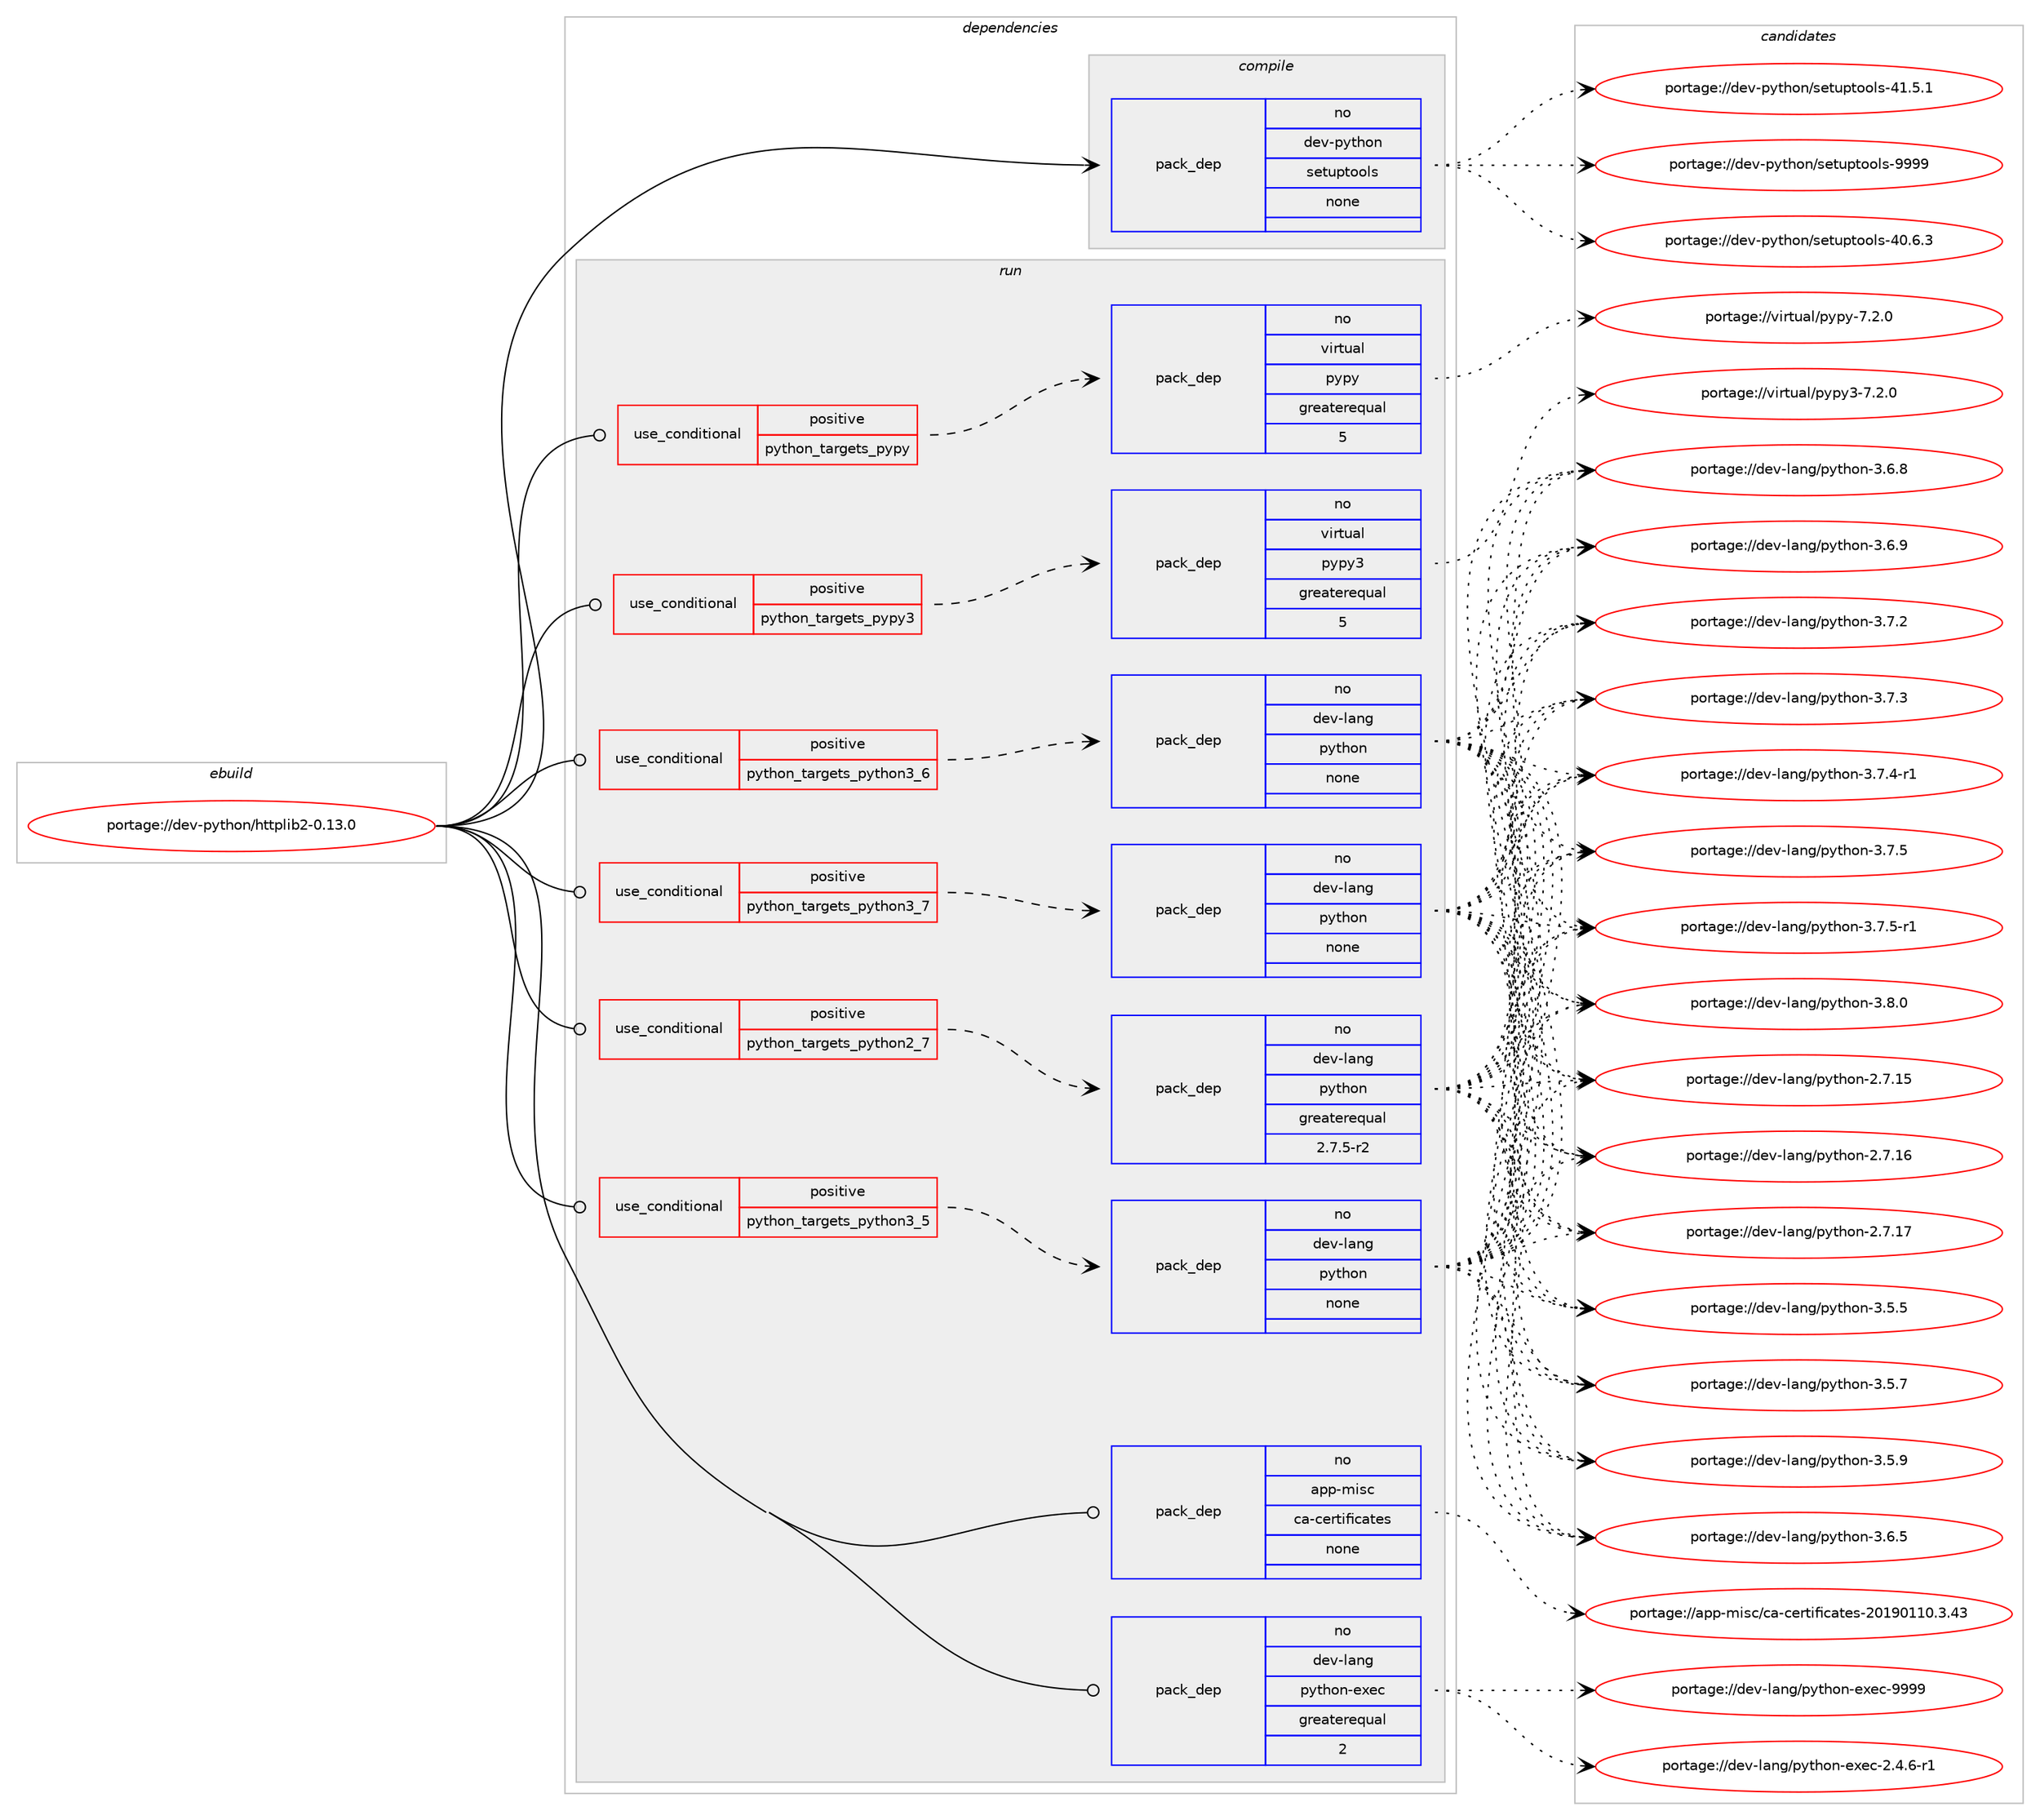 digraph prolog {

# *************
# Graph options
# *************

newrank=true;
concentrate=true;
compound=true;
graph [rankdir=LR,fontname=Helvetica,fontsize=10,ranksep=1.5];#, ranksep=2.5, nodesep=0.2];
edge  [arrowhead=vee];
node  [fontname=Helvetica,fontsize=10];

# **********
# The ebuild
# **********

subgraph cluster_leftcol {
color=gray;
rank=same;
label=<<i>ebuild</i>>;
id [label="portage://dev-python/httplib2-0.13.0", color=red, width=4, href="../dev-python/httplib2-0.13.0.svg"];
}

# ****************
# The dependencies
# ****************

subgraph cluster_midcol {
color=gray;
label=<<i>dependencies</i>>;
subgraph cluster_compile {
fillcolor="#eeeeee";
style=filled;
label=<<i>compile</i>>;
subgraph pack110395 {
dependency143546 [label=<<TABLE BORDER="0" CELLBORDER="1" CELLSPACING="0" CELLPADDING="4" WIDTH="220"><TR><TD ROWSPAN="6" CELLPADDING="30">pack_dep</TD></TR><TR><TD WIDTH="110">no</TD></TR><TR><TD>dev-python</TD></TR><TR><TD>setuptools</TD></TR><TR><TD>none</TD></TR><TR><TD></TD></TR></TABLE>>, shape=none, color=blue];
}
id:e -> dependency143546:w [weight=20,style="solid",arrowhead="vee"];
}
subgraph cluster_compileandrun {
fillcolor="#eeeeee";
style=filled;
label=<<i>compile and run</i>>;
}
subgraph cluster_run {
fillcolor="#eeeeee";
style=filled;
label=<<i>run</i>>;
subgraph cond29831 {
dependency143547 [label=<<TABLE BORDER="0" CELLBORDER="1" CELLSPACING="0" CELLPADDING="4"><TR><TD ROWSPAN="3" CELLPADDING="10">use_conditional</TD></TR><TR><TD>positive</TD></TR><TR><TD>python_targets_pypy</TD></TR></TABLE>>, shape=none, color=red];
subgraph pack110396 {
dependency143548 [label=<<TABLE BORDER="0" CELLBORDER="1" CELLSPACING="0" CELLPADDING="4" WIDTH="220"><TR><TD ROWSPAN="6" CELLPADDING="30">pack_dep</TD></TR><TR><TD WIDTH="110">no</TD></TR><TR><TD>virtual</TD></TR><TR><TD>pypy</TD></TR><TR><TD>greaterequal</TD></TR><TR><TD>5</TD></TR></TABLE>>, shape=none, color=blue];
}
dependency143547:e -> dependency143548:w [weight=20,style="dashed",arrowhead="vee"];
}
id:e -> dependency143547:w [weight=20,style="solid",arrowhead="odot"];
subgraph cond29832 {
dependency143549 [label=<<TABLE BORDER="0" CELLBORDER="1" CELLSPACING="0" CELLPADDING="4"><TR><TD ROWSPAN="3" CELLPADDING="10">use_conditional</TD></TR><TR><TD>positive</TD></TR><TR><TD>python_targets_pypy3</TD></TR></TABLE>>, shape=none, color=red];
subgraph pack110397 {
dependency143550 [label=<<TABLE BORDER="0" CELLBORDER="1" CELLSPACING="0" CELLPADDING="4" WIDTH="220"><TR><TD ROWSPAN="6" CELLPADDING="30">pack_dep</TD></TR><TR><TD WIDTH="110">no</TD></TR><TR><TD>virtual</TD></TR><TR><TD>pypy3</TD></TR><TR><TD>greaterequal</TD></TR><TR><TD>5</TD></TR></TABLE>>, shape=none, color=blue];
}
dependency143549:e -> dependency143550:w [weight=20,style="dashed",arrowhead="vee"];
}
id:e -> dependency143549:w [weight=20,style="solid",arrowhead="odot"];
subgraph cond29833 {
dependency143551 [label=<<TABLE BORDER="0" CELLBORDER="1" CELLSPACING="0" CELLPADDING="4"><TR><TD ROWSPAN="3" CELLPADDING="10">use_conditional</TD></TR><TR><TD>positive</TD></TR><TR><TD>python_targets_python2_7</TD></TR></TABLE>>, shape=none, color=red];
subgraph pack110398 {
dependency143552 [label=<<TABLE BORDER="0" CELLBORDER="1" CELLSPACING="0" CELLPADDING="4" WIDTH="220"><TR><TD ROWSPAN="6" CELLPADDING="30">pack_dep</TD></TR><TR><TD WIDTH="110">no</TD></TR><TR><TD>dev-lang</TD></TR><TR><TD>python</TD></TR><TR><TD>greaterequal</TD></TR><TR><TD>2.7.5-r2</TD></TR></TABLE>>, shape=none, color=blue];
}
dependency143551:e -> dependency143552:w [weight=20,style="dashed",arrowhead="vee"];
}
id:e -> dependency143551:w [weight=20,style="solid",arrowhead="odot"];
subgraph cond29834 {
dependency143553 [label=<<TABLE BORDER="0" CELLBORDER="1" CELLSPACING="0" CELLPADDING="4"><TR><TD ROWSPAN="3" CELLPADDING="10">use_conditional</TD></TR><TR><TD>positive</TD></TR><TR><TD>python_targets_python3_5</TD></TR></TABLE>>, shape=none, color=red];
subgraph pack110399 {
dependency143554 [label=<<TABLE BORDER="0" CELLBORDER="1" CELLSPACING="0" CELLPADDING="4" WIDTH="220"><TR><TD ROWSPAN="6" CELLPADDING="30">pack_dep</TD></TR><TR><TD WIDTH="110">no</TD></TR><TR><TD>dev-lang</TD></TR><TR><TD>python</TD></TR><TR><TD>none</TD></TR><TR><TD></TD></TR></TABLE>>, shape=none, color=blue];
}
dependency143553:e -> dependency143554:w [weight=20,style="dashed",arrowhead="vee"];
}
id:e -> dependency143553:w [weight=20,style="solid",arrowhead="odot"];
subgraph cond29835 {
dependency143555 [label=<<TABLE BORDER="0" CELLBORDER="1" CELLSPACING="0" CELLPADDING="4"><TR><TD ROWSPAN="3" CELLPADDING="10">use_conditional</TD></TR><TR><TD>positive</TD></TR><TR><TD>python_targets_python3_6</TD></TR></TABLE>>, shape=none, color=red];
subgraph pack110400 {
dependency143556 [label=<<TABLE BORDER="0" CELLBORDER="1" CELLSPACING="0" CELLPADDING="4" WIDTH="220"><TR><TD ROWSPAN="6" CELLPADDING="30">pack_dep</TD></TR><TR><TD WIDTH="110">no</TD></TR><TR><TD>dev-lang</TD></TR><TR><TD>python</TD></TR><TR><TD>none</TD></TR><TR><TD></TD></TR></TABLE>>, shape=none, color=blue];
}
dependency143555:e -> dependency143556:w [weight=20,style="dashed",arrowhead="vee"];
}
id:e -> dependency143555:w [weight=20,style="solid",arrowhead="odot"];
subgraph cond29836 {
dependency143557 [label=<<TABLE BORDER="0" CELLBORDER="1" CELLSPACING="0" CELLPADDING="4"><TR><TD ROWSPAN="3" CELLPADDING="10">use_conditional</TD></TR><TR><TD>positive</TD></TR><TR><TD>python_targets_python3_7</TD></TR></TABLE>>, shape=none, color=red];
subgraph pack110401 {
dependency143558 [label=<<TABLE BORDER="0" CELLBORDER="1" CELLSPACING="0" CELLPADDING="4" WIDTH="220"><TR><TD ROWSPAN="6" CELLPADDING="30">pack_dep</TD></TR><TR><TD WIDTH="110">no</TD></TR><TR><TD>dev-lang</TD></TR><TR><TD>python</TD></TR><TR><TD>none</TD></TR><TR><TD></TD></TR></TABLE>>, shape=none, color=blue];
}
dependency143557:e -> dependency143558:w [weight=20,style="dashed",arrowhead="vee"];
}
id:e -> dependency143557:w [weight=20,style="solid",arrowhead="odot"];
subgraph pack110402 {
dependency143559 [label=<<TABLE BORDER="0" CELLBORDER="1" CELLSPACING="0" CELLPADDING="4" WIDTH="220"><TR><TD ROWSPAN="6" CELLPADDING="30">pack_dep</TD></TR><TR><TD WIDTH="110">no</TD></TR><TR><TD>app-misc</TD></TR><TR><TD>ca-certificates</TD></TR><TR><TD>none</TD></TR><TR><TD></TD></TR></TABLE>>, shape=none, color=blue];
}
id:e -> dependency143559:w [weight=20,style="solid",arrowhead="odot"];
subgraph pack110403 {
dependency143560 [label=<<TABLE BORDER="0" CELLBORDER="1" CELLSPACING="0" CELLPADDING="4" WIDTH="220"><TR><TD ROWSPAN="6" CELLPADDING="30">pack_dep</TD></TR><TR><TD WIDTH="110">no</TD></TR><TR><TD>dev-lang</TD></TR><TR><TD>python-exec</TD></TR><TR><TD>greaterequal</TD></TR><TR><TD>2</TD></TR></TABLE>>, shape=none, color=blue];
}
id:e -> dependency143560:w [weight=20,style="solid",arrowhead="odot"];
}
}

# **************
# The candidates
# **************

subgraph cluster_choices {
rank=same;
color=gray;
label=<<i>candidates</i>>;

subgraph choice110395 {
color=black;
nodesep=1;
choiceportage100101118451121211161041111104711510111611711211611111110811545524846544651 [label="portage://dev-python/setuptools-40.6.3", color=red, width=4,href="../dev-python/setuptools-40.6.3.svg"];
choiceportage100101118451121211161041111104711510111611711211611111110811545524946534649 [label="portage://dev-python/setuptools-41.5.1", color=red, width=4,href="../dev-python/setuptools-41.5.1.svg"];
choiceportage10010111845112121116104111110471151011161171121161111111081154557575757 [label="portage://dev-python/setuptools-9999", color=red, width=4,href="../dev-python/setuptools-9999.svg"];
dependency143546:e -> choiceportage100101118451121211161041111104711510111611711211611111110811545524846544651:w [style=dotted,weight="100"];
dependency143546:e -> choiceportage100101118451121211161041111104711510111611711211611111110811545524946534649:w [style=dotted,weight="100"];
dependency143546:e -> choiceportage10010111845112121116104111110471151011161171121161111111081154557575757:w [style=dotted,weight="100"];
}
subgraph choice110396 {
color=black;
nodesep=1;
choiceportage1181051141161179710847112121112121455546504648 [label="portage://virtual/pypy-7.2.0", color=red, width=4,href="../virtual/pypy-7.2.0.svg"];
dependency143548:e -> choiceportage1181051141161179710847112121112121455546504648:w [style=dotted,weight="100"];
}
subgraph choice110397 {
color=black;
nodesep=1;
choiceportage118105114116117971084711212111212151455546504648 [label="portage://virtual/pypy3-7.2.0", color=red, width=4,href="../virtual/pypy3-7.2.0.svg"];
dependency143550:e -> choiceportage118105114116117971084711212111212151455546504648:w [style=dotted,weight="100"];
}
subgraph choice110398 {
color=black;
nodesep=1;
choiceportage10010111845108971101034711212111610411111045504655464953 [label="portage://dev-lang/python-2.7.15", color=red, width=4,href="../dev-lang/python-2.7.15.svg"];
choiceportage10010111845108971101034711212111610411111045504655464954 [label="portage://dev-lang/python-2.7.16", color=red, width=4,href="../dev-lang/python-2.7.16.svg"];
choiceportage10010111845108971101034711212111610411111045504655464955 [label="portage://dev-lang/python-2.7.17", color=red, width=4,href="../dev-lang/python-2.7.17.svg"];
choiceportage100101118451089711010347112121116104111110455146534653 [label="portage://dev-lang/python-3.5.5", color=red, width=4,href="../dev-lang/python-3.5.5.svg"];
choiceportage100101118451089711010347112121116104111110455146534655 [label="portage://dev-lang/python-3.5.7", color=red, width=4,href="../dev-lang/python-3.5.7.svg"];
choiceportage100101118451089711010347112121116104111110455146534657 [label="portage://dev-lang/python-3.5.9", color=red, width=4,href="../dev-lang/python-3.5.9.svg"];
choiceportage100101118451089711010347112121116104111110455146544653 [label="portage://dev-lang/python-3.6.5", color=red, width=4,href="../dev-lang/python-3.6.5.svg"];
choiceportage100101118451089711010347112121116104111110455146544656 [label="portage://dev-lang/python-3.6.8", color=red, width=4,href="../dev-lang/python-3.6.8.svg"];
choiceportage100101118451089711010347112121116104111110455146544657 [label="portage://dev-lang/python-3.6.9", color=red, width=4,href="../dev-lang/python-3.6.9.svg"];
choiceportage100101118451089711010347112121116104111110455146554650 [label="portage://dev-lang/python-3.7.2", color=red, width=4,href="../dev-lang/python-3.7.2.svg"];
choiceportage100101118451089711010347112121116104111110455146554651 [label="portage://dev-lang/python-3.7.3", color=red, width=4,href="../dev-lang/python-3.7.3.svg"];
choiceportage1001011184510897110103471121211161041111104551465546524511449 [label="portage://dev-lang/python-3.7.4-r1", color=red, width=4,href="../dev-lang/python-3.7.4-r1.svg"];
choiceportage100101118451089711010347112121116104111110455146554653 [label="portage://dev-lang/python-3.7.5", color=red, width=4,href="../dev-lang/python-3.7.5.svg"];
choiceportage1001011184510897110103471121211161041111104551465546534511449 [label="portage://dev-lang/python-3.7.5-r1", color=red, width=4,href="../dev-lang/python-3.7.5-r1.svg"];
choiceportage100101118451089711010347112121116104111110455146564648 [label="portage://dev-lang/python-3.8.0", color=red, width=4,href="../dev-lang/python-3.8.0.svg"];
dependency143552:e -> choiceportage10010111845108971101034711212111610411111045504655464953:w [style=dotted,weight="100"];
dependency143552:e -> choiceportage10010111845108971101034711212111610411111045504655464954:w [style=dotted,weight="100"];
dependency143552:e -> choiceportage10010111845108971101034711212111610411111045504655464955:w [style=dotted,weight="100"];
dependency143552:e -> choiceportage100101118451089711010347112121116104111110455146534653:w [style=dotted,weight="100"];
dependency143552:e -> choiceportage100101118451089711010347112121116104111110455146534655:w [style=dotted,weight="100"];
dependency143552:e -> choiceportage100101118451089711010347112121116104111110455146534657:w [style=dotted,weight="100"];
dependency143552:e -> choiceportage100101118451089711010347112121116104111110455146544653:w [style=dotted,weight="100"];
dependency143552:e -> choiceportage100101118451089711010347112121116104111110455146544656:w [style=dotted,weight="100"];
dependency143552:e -> choiceportage100101118451089711010347112121116104111110455146544657:w [style=dotted,weight="100"];
dependency143552:e -> choiceportage100101118451089711010347112121116104111110455146554650:w [style=dotted,weight="100"];
dependency143552:e -> choiceportage100101118451089711010347112121116104111110455146554651:w [style=dotted,weight="100"];
dependency143552:e -> choiceportage1001011184510897110103471121211161041111104551465546524511449:w [style=dotted,weight="100"];
dependency143552:e -> choiceportage100101118451089711010347112121116104111110455146554653:w [style=dotted,weight="100"];
dependency143552:e -> choiceportage1001011184510897110103471121211161041111104551465546534511449:w [style=dotted,weight="100"];
dependency143552:e -> choiceportage100101118451089711010347112121116104111110455146564648:w [style=dotted,weight="100"];
}
subgraph choice110399 {
color=black;
nodesep=1;
choiceportage10010111845108971101034711212111610411111045504655464953 [label="portage://dev-lang/python-2.7.15", color=red, width=4,href="../dev-lang/python-2.7.15.svg"];
choiceportage10010111845108971101034711212111610411111045504655464954 [label="portage://dev-lang/python-2.7.16", color=red, width=4,href="../dev-lang/python-2.7.16.svg"];
choiceportage10010111845108971101034711212111610411111045504655464955 [label="portage://dev-lang/python-2.7.17", color=red, width=4,href="../dev-lang/python-2.7.17.svg"];
choiceportage100101118451089711010347112121116104111110455146534653 [label="portage://dev-lang/python-3.5.5", color=red, width=4,href="../dev-lang/python-3.5.5.svg"];
choiceportage100101118451089711010347112121116104111110455146534655 [label="portage://dev-lang/python-3.5.7", color=red, width=4,href="../dev-lang/python-3.5.7.svg"];
choiceportage100101118451089711010347112121116104111110455146534657 [label="portage://dev-lang/python-3.5.9", color=red, width=4,href="../dev-lang/python-3.5.9.svg"];
choiceportage100101118451089711010347112121116104111110455146544653 [label="portage://dev-lang/python-3.6.5", color=red, width=4,href="../dev-lang/python-3.6.5.svg"];
choiceportage100101118451089711010347112121116104111110455146544656 [label="portage://dev-lang/python-3.6.8", color=red, width=4,href="../dev-lang/python-3.6.8.svg"];
choiceportage100101118451089711010347112121116104111110455146544657 [label="portage://dev-lang/python-3.6.9", color=red, width=4,href="../dev-lang/python-3.6.9.svg"];
choiceportage100101118451089711010347112121116104111110455146554650 [label="portage://dev-lang/python-3.7.2", color=red, width=4,href="../dev-lang/python-3.7.2.svg"];
choiceportage100101118451089711010347112121116104111110455146554651 [label="portage://dev-lang/python-3.7.3", color=red, width=4,href="../dev-lang/python-3.7.3.svg"];
choiceportage1001011184510897110103471121211161041111104551465546524511449 [label="portage://dev-lang/python-3.7.4-r1", color=red, width=4,href="../dev-lang/python-3.7.4-r1.svg"];
choiceportage100101118451089711010347112121116104111110455146554653 [label="portage://dev-lang/python-3.7.5", color=red, width=4,href="../dev-lang/python-3.7.5.svg"];
choiceportage1001011184510897110103471121211161041111104551465546534511449 [label="portage://dev-lang/python-3.7.5-r1", color=red, width=4,href="../dev-lang/python-3.7.5-r1.svg"];
choiceportage100101118451089711010347112121116104111110455146564648 [label="portage://dev-lang/python-3.8.0", color=red, width=4,href="../dev-lang/python-3.8.0.svg"];
dependency143554:e -> choiceportage10010111845108971101034711212111610411111045504655464953:w [style=dotted,weight="100"];
dependency143554:e -> choiceportage10010111845108971101034711212111610411111045504655464954:w [style=dotted,weight="100"];
dependency143554:e -> choiceportage10010111845108971101034711212111610411111045504655464955:w [style=dotted,weight="100"];
dependency143554:e -> choiceportage100101118451089711010347112121116104111110455146534653:w [style=dotted,weight="100"];
dependency143554:e -> choiceportage100101118451089711010347112121116104111110455146534655:w [style=dotted,weight="100"];
dependency143554:e -> choiceportage100101118451089711010347112121116104111110455146534657:w [style=dotted,weight="100"];
dependency143554:e -> choiceportage100101118451089711010347112121116104111110455146544653:w [style=dotted,weight="100"];
dependency143554:e -> choiceportage100101118451089711010347112121116104111110455146544656:w [style=dotted,weight="100"];
dependency143554:e -> choiceportage100101118451089711010347112121116104111110455146544657:w [style=dotted,weight="100"];
dependency143554:e -> choiceportage100101118451089711010347112121116104111110455146554650:w [style=dotted,weight="100"];
dependency143554:e -> choiceportage100101118451089711010347112121116104111110455146554651:w [style=dotted,weight="100"];
dependency143554:e -> choiceportage1001011184510897110103471121211161041111104551465546524511449:w [style=dotted,weight="100"];
dependency143554:e -> choiceportage100101118451089711010347112121116104111110455146554653:w [style=dotted,weight="100"];
dependency143554:e -> choiceportage1001011184510897110103471121211161041111104551465546534511449:w [style=dotted,weight="100"];
dependency143554:e -> choiceportage100101118451089711010347112121116104111110455146564648:w [style=dotted,weight="100"];
}
subgraph choice110400 {
color=black;
nodesep=1;
choiceportage10010111845108971101034711212111610411111045504655464953 [label="portage://dev-lang/python-2.7.15", color=red, width=4,href="../dev-lang/python-2.7.15.svg"];
choiceportage10010111845108971101034711212111610411111045504655464954 [label="portage://dev-lang/python-2.7.16", color=red, width=4,href="../dev-lang/python-2.7.16.svg"];
choiceportage10010111845108971101034711212111610411111045504655464955 [label="portage://dev-lang/python-2.7.17", color=red, width=4,href="../dev-lang/python-2.7.17.svg"];
choiceportage100101118451089711010347112121116104111110455146534653 [label="portage://dev-lang/python-3.5.5", color=red, width=4,href="../dev-lang/python-3.5.5.svg"];
choiceportage100101118451089711010347112121116104111110455146534655 [label="portage://dev-lang/python-3.5.7", color=red, width=4,href="../dev-lang/python-3.5.7.svg"];
choiceportage100101118451089711010347112121116104111110455146534657 [label="portage://dev-lang/python-3.5.9", color=red, width=4,href="../dev-lang/python-3.5.9.svg"];
choiceportage100101118451089711010347112121116104111110455146544653 [label="portage://dev-lang/python-3.6.5", color=red, width=4,href="../dev-lang/python-3.6.5.svg"];
choiceportage100101118451089711010347112121116104111110455146544656 [label="portage://dev-lang/python-3.6.8", color=red, width=4,href="../dev-lang/python-3.6.8.svg"];
choiceportage100101118451089711010347112121116104111110455146544657 [label="portage://dev-lang/python-3.6.9", color=red, width=4,href="../dev-lang/python-3.6.9.svg"];
choiceportage100101118451089711010347112121116104111110455146554650 [label="portage://dev-lang/python-3.7.2", color=red, width=4,href="../dev-lang/python-3.7.2.svg"];
choiceportage100101118451089711010347112121116104111110455146554651 [label="portage://dev-lang/python-3.7.3", color=red, width=4,href="../dev-lang/python-3.7.3.svg"];
choiceportage1001011184510897110103471121211161041111104551465546524511449 [label="portage://dev-lang/python-3.7.4-r1", color=red, width=4,href="../dev-lang/python-3.7.4-r1.svg"];
choiceportage100101118451089711010347112121116104111110455146554653 [label="portage://dev-lang/python-3.7.5", color=red, width=4,href="../dev-lang/python-3.7.5.svg"];
choiceportage1001011184510897110103471121211161041111104551465546534511449 [label="portage://dev-lang/python-3.7.5-r1", color=red, width=4,href="../dev-lang/python-3.7.5-r1.svg"];
choiceportage100101118451089711010347112121116104111110455146564648 [label="portage://dev-lang/python-3.8.0", color=red, width=4,href="../dev-lang/python-3.8.0.svg"];
dependency143556:e -> choiceportage10010111845108971101034711212111610411111045504655464953:w [style=dotted,weight="100"];
dependency143556:e -> choiceportage10010111845108971101034711212111610411111045504655464954:w [style=dotted,weight="100"];
dependency143556:e -> choiceportage10010111845108971101034711212111610411111045504655464955:w [style=dotted,weight="100"];
dependency143556:e -> choiceportage100101118451089711010347112121116104111110455146534653:w [style=dotted,weight="100"];
dependency143556:e -> choiceportage100101118451089711010347112121116104111110455146534655:w [style=dotted,weight="100"];
dependency143556:e -> choiceportage100101118451089711010347112121116104111110455146534657:w [style=dotted,weight="100"];
dependency143556:e -> choiceportage100101118451089711010347112121116104111110455146544653:w [style=dotted,weight="100"];
dependency143556:e -> choiceportage100101118451089711010347112121116104111110455146544656:w [style=dotted,weight="100"];
dependency143556:e -> choiceportage100101118451089711010347112121116104111110455146544657:w [style=dotted,weight="100"];
dependency143556:e -> choiceportage100101118451089711010347112121116104111110455146554650:w [style=dotted,weight="100"];
dependency143556:e -> choiceportage100101118451089711010347112121116104111110455146554651:w [style=dotted,weight="100"];
dependency143556:e -> choiceportage1001011184510897110103471121211161041111104551465546524511449:w [style=dotted,weight="100"];
dependency143556:e -> choiceportage100101118451089711010347112121116104111110455146554653:w [style=dotted,weight="100"];
dependency143556:e -> choiceportage1001011184510897110103471121211161041111104551465546534511449:w [style=dotted,weight="100"];
dependency143556:e -> choiceportage100101118451089711010347112121116104111110455146564648:w [style=dotted,weight="100"];
}
subgraph choice110401 {
color=black;
nodesep=1;
choiceportage10010111845108971101034711212111610411111045504655464953 [label="portage://dev-lang/python-2.7.15", color=red, width=4,href="../dev-lang/python-2.7.15.svg"];
choiceportage10010111845108971101034711212111610411111045504655464954 [label="portage://dev-lang/python-2.7.16", color=red, width=4,href="../dev-lang/python-2.7.16.svg"];
choiceportage10010111845108971101034711212111610411111045504655464955 [label="portage://dev-lang/python-2.7.17", color=red, width=4,href="../dev-lang/python-2.7.17.svg"];
choiceportage100101118451089711010347112121116104111110455146534653 [label="portage://dev-lang/python-3.5.5", color=red, width=4,href="../dev-lang/python-3.5.5.svg"];
choiceportage100101118451089711010347112121116104111110455146534655 [label="portage://dev-lang/python-3.5.7", color=red, width=4,href="../dev-lang/python-3.5.7.svg"];
choiceportage100101118451089711010347112121116104111110455146534657 [label="portage://dev-lang/python-3.5.9", color=red, width=4,href="../dev-lang/python-3.5.9.svg"];
choiceportage100101118451089711010347112121116104111110455146544653 [label="portage://dev-lang/python-3.6.5", color=red, width=4,href="../dev-lang/python-3.6.5.svg"];
choiceportage100101118451089711010347112121116104111110455146544656 [label="portage://dev-lang/python-3.6.8", color=red, width=4,href="../dev-lang/python-3.6.8.svg"];
choiceportage100101118451089711010347112121116104111110455146544657 [label="portage://dev-lang/python-3.6.9", color=red, width=4,href="../dev-lang/python-3.6.9.svg"];
choiceportage100101118451089711010347112121116104111110455146554650 [label="portage://dev-lang/python-3.7.2", color=red, width=4,href="../dev-lang/python-3.7.2.svg"];
choiceportage100101118451089711010347112121116104111110455146554651 [label="portage://dev-lang/python-3.7.3", color=red, width=4,href="../dev-lang/python-3.7.3.svg"];
choiceportage1001011184510897110103471121211161041111104551465546524511449 [label="portage://dev-lang/python-3.7.4-r1", color=red, width=4,href="../dev-lang/python-3.7.4-r1.svg"];
choiceportage100101118451089711010347112121116104111110455146554653 [label="portage://dev-lang/python-3.7.5", color=red, width=4,href="../dev-lang/python-3.7.5.svg"];
choiceportage1001011184510897110103471121211161041111104551465546534511449 [label="portage://dev-lang/python-3.7.5-r1", color=red, width=4,href="../dev-lang/python-3.7.5-r1.svg"];
choiceportage100101118451089711010347112121116104111110455146564648 [label="portage://dev-lang/python-3.8.0", color=red, width=4,href="../dev-lang/python-3.8.0.svg"];
dependency143558:e -> choiceportage10010111845108971101034711212111610411111045504655464953:w [style=dotted,weight="100"];
dependency143558:e -> choiceportage10010111845108971101034711212111610411111045504655464954:w [style=dotted,weight="100"];
dependency143558:e -> choiceportage10010111845108971101034711212111610411111045504655464955:w [style=dotted,weight="100"];
dependency143558:e -> choiceportage100101118451089711010347112121116104111110455146534653:w [style=dotted,weight="100"];
dependency143558:e -> choiceportage100101118451089711010347112121116104111110455146534655:w [style=dotted,weight="100"];
dependency143558:e -> choiceportage100101118451089711010347112121116104111110455146534657:w [style=dotted,weight="100"];
dependency143558:e -> choiceportage100101118451089711010347112121116104111110455146544653:w [style=dotted,weight="100"];
dependency143558:e -> choiceportage100101118451089711010347112121116104111110455146544656:w [style=dotted,weight="100"];
dependency143558:e -> choiceportage100101118451089711010347112121116104111110455146544657:w [style=dotted,weight="100"];
dependency143558:e -> choiceportage100101118451089711010347112121116104111110455146554650:w [style=dotted,weight="100"];
dependency143558:e -> choiceportage100101118451089711010347112121116104111110455146554651:w [style=dotted,weight="100"];
dependency143558:e -> choiceportage1001011184510897110103471121211161041111104551465546524511449:w [style=dotted,weight="100"];
dependency143558:e -> choiceportage100101118451089711010347112121116104111110455146554653:w [style=dotted,weight="100"];
dependency143558:e -> choiceportage1001011184510897110103471121211161041111104551465546534511449:w [style=dotted,weight="100"];
dependency143558:e -> choiceportage100101118451089711010347112121116104111110455146564648:w [style=dotted,weight="100"];
}
subgraph choice110402 {
color=black;
nodesep=1;
choiceportage971121124510910511599479997459910111411610510210599971161011154550484957484949484651465251 [label="portage://app-misc/ca-certificates-20190110.3.43", color=red, width=4,href="../app-misc/ca-certificates-20190110.3.43.svg"];
dependency143559:e -> choiceportage971121124510910511599479997459910111411610510210599971161011154550484957484949484651465251:w [style=dotted,weight="100"];
}
subgraph choice110403 {
color=black;
nodesep=1;
choiceportage10010111845108971101034711212111610411111045101120101994550465246544511449 [label="portage://dev-lang/python-exec-2.4.6-r1", color=red, width=4,href="../dev-lang/python-exec-2.4.6-r1.svg"];
choiceportage10010111845108971101034711212111610411111045101120101994557575757 [label="portage://dev-lang/python-exec-9999", color=red, width=4,href="../dev-lang/python-exec-9999.svg"];
dependency143560:e -> choiceportage10010111845108971101034711212111610411111045101120101994550465246544511449:w [style=dotted,weight="100"];
dependency143560:e -> choiceportage10010111845108971101034711212111610411111045101120101994557575757:w [style=dotted,weight="100"];
}
}

}
